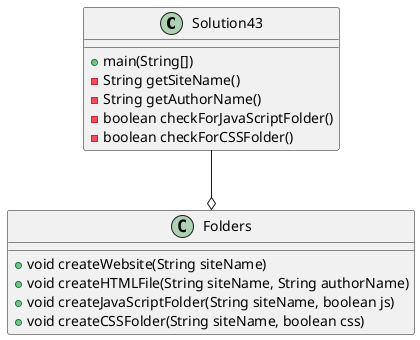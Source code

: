 @startuml

class Solution43 {
    +main(String[])
    -String getSiteName()
    -String getAuthorName()
    -boolean checkForJavaScriptFolder()
    -boolean checkForCSSFolder()
}

class Folders {

    +void createWebsite(String siteName)
    +void createHTMLFile(String siteName, String authorName)
    +void createJavaScriptFolder(String siteName, boolean js)
    +void createCSSFolder(String siteName, boolean css)
}

Solution43 --o Folders

@endumll